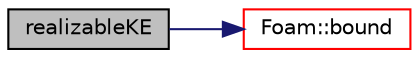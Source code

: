 digraph "realizableKE"
{
  bgcolor="transparent";
  edge [fontname="Helvetica",fontsize="10",labelfontname="Helvetica",labelfontsize="10"];
  node [fontname="Helvetica",fontsize="10",shape=record];
  rankdir="LR";
  Node0 [label="realizableKE",height=0.2,width=0.4,color="black", fillcolor="grey75", style="filled", fontcolor="black"];
  Node0 -> Node1 [color="midnightblue",fontsize="10",style="solid",fontname="Helvetica"];
  Node1 [label="Foam::bound",height=0.2,width=0.4,color="red",URL="$a21851.html#a334b2a2d0ce7997d360f7a018174a077",tooltip="Bound the given scalar field if it has gone unbounded. "];
}
